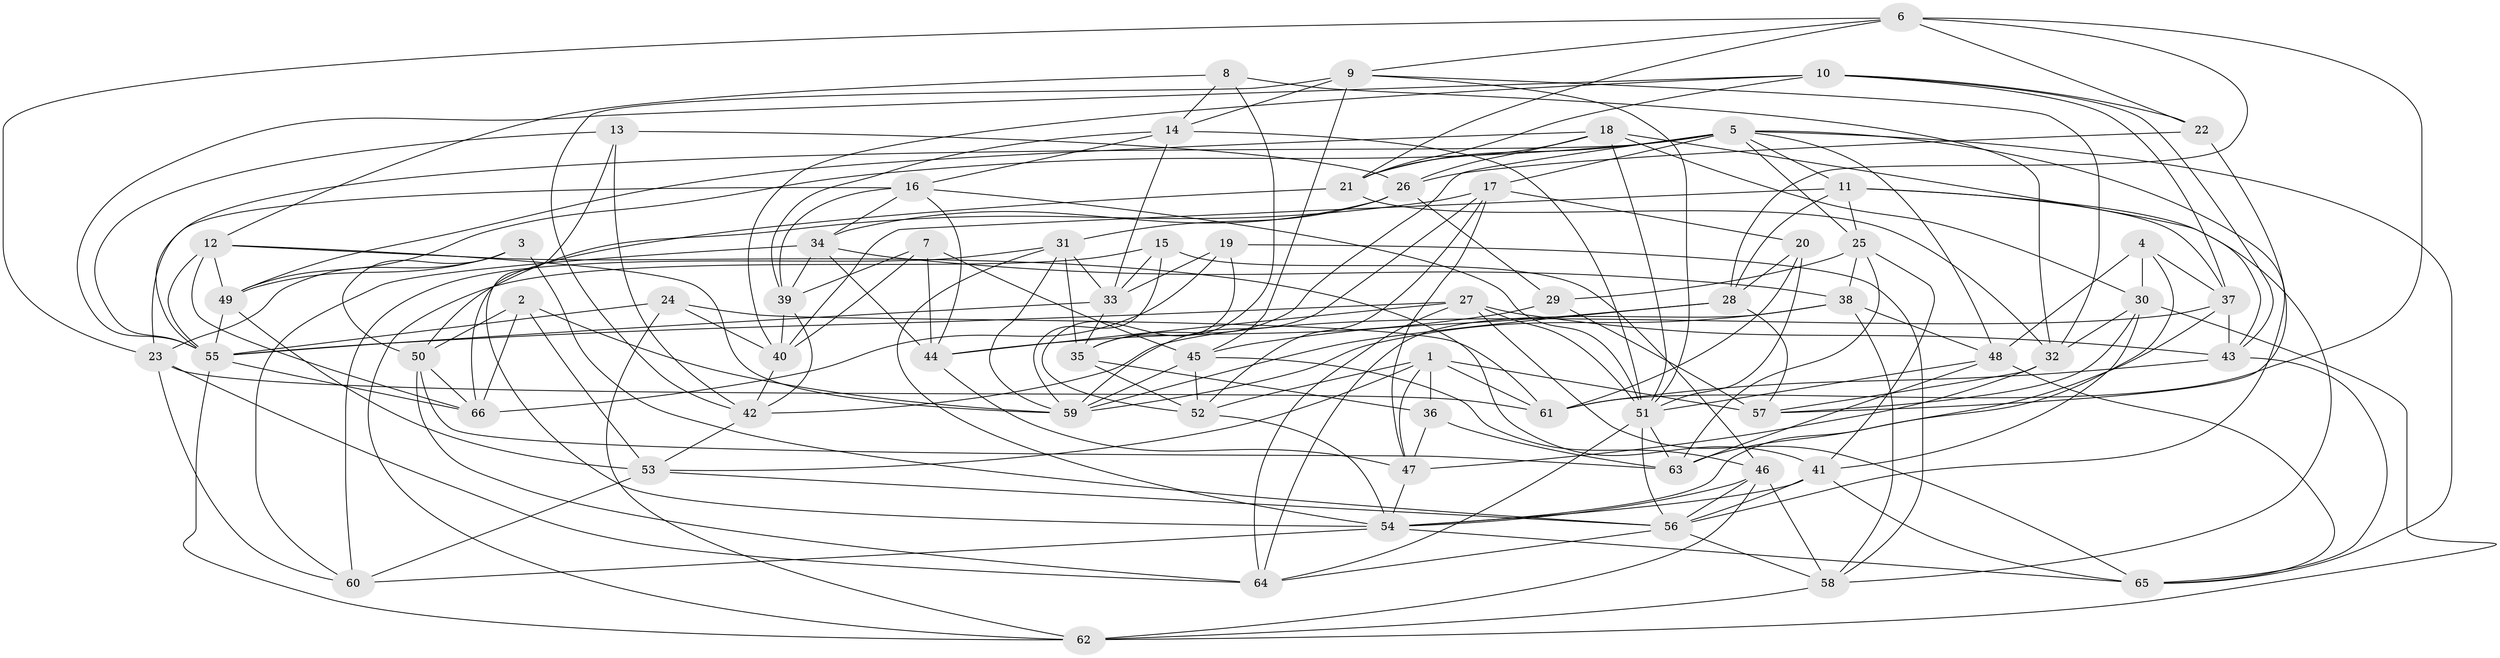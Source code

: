 // original degree distribution, {4: 1.0}
// Generated by graph-tools (version 1.1) at 2025/50/03/09/25 03:50:48]
// undirected, 66 vertices, 194 edges
graph export_dot {
graph [start="1"]
  node [color=gray90,style=filled];
  1;
  2;
  3;
  4;
  5;
  6;
  7;
  8;
  9;
  10;
  11;
  12;
  13;
  14;
  15;
  16;
  17;
  18;
  19;
  20;
  21;
  22;
  23;
  24;
  25;
  26;
  27;
  28;
  29;
  30;
  31;
  32;
  33;
  34;
  35;
  36;
  37;
  38;
  39;
  40;
  41;
  42;
  43;
  44;
  45;
  46;
  47;
  48;
  49;
  50;
  51;
  52;
  53;
  54;
  55;
  56;
  57;
  58;
  59;
  60;
  61;
  62;
  63;
  64;
  65;
  66;
  1 -- 36 [weight=1.0];
  1 -- 47 [weight=1.0];
  1 -- 52 [weight=1.0];
  1 -- 53 [weight=1.0];
  1 -- 57 [weight=1.0];
  1 -- 61 [weight=1.0];
  2 -- 50 [weight=1.0];
  2 -- 53 [weight=1.0];
  2 -- 59 [weight=1.0];
  2 -- 66 [weight=1.0];
  3 -- 23 [weight=1.0];
  3 -- 49 [weight=1.0];
  3 -- 50 [weight=1.0];
  3 -- 56 [weight=1.0];
  4 -- 30 [weight=1.0];
  4 -- 37 [weight=1.0];
  4 -- 48 [weight=1.0];
  4 -- 54 [weight=1.0];
  5 -- 11 [weight=1.0];
  5 -- 17 [weight=1.0];
  5 -- 21 [weight=1.0];
  5 -- 25 [weight=1.0];
  5 -- 35 [weight=1.0];
  5 -- 48 [weight=1.0];
  5 -- 49 [weight=1.0];
  5 -- 55 [weight=1.0];
  5 -- 56 [weight=1.0];
  5 -- 65 [weight=1.0];
  6 -- 9 [weight=1.0];
  6 -- 21 [weight=1.0];
  6 -- 22 [weight=1.0];
  6 -- 23 [weight=1.0];
  6 -- 28 [weight=1.0];
  6 -- 61 [weight=1.0];
  7 -- 39 [weight=1.0];
  7 -- 40 [weight=1.0];
  7 -- 44 [weight=1.0];
  7 -- 45 [weight=1.0];
  8 -- 12 [weight=1.0];
  8 -- 14 [weight=1.0];
  8 -- 32 [weight=1.0];
  8 -- 35 [weight=1.0];
  9 -- 14 [weight=1.0];
  9 -- 32 [weight=1.0];
  9 -- 42 [weight=1.0];
  9 -- 45 [weight=1.0];
  9 -- 51 [weight=1.0];
  10 -- 21 [weight=1.0];
  10 -- 22 [weight=1.0];
  10 -- 37 [weight=1.0];
  10 -- 40 [weight=1.0];
  10 -- 43 [weight=1.0];
  10 -- 55 [weight=1.0];
  11 -- 25 [weight=1.0];
  11 -- 28 [weight=1.0];
  11 -- 37 [weight=1.0];
  11 -- 40 [weight=1.0];
  11 -- 58 [weight=1.0];
  12 -- 41 [weight=1.0];
  12 -- 49 [weight=1.0];
  12 -- 55 [weight=1.0];
  12 -- 59 [weight=1.0];
  12 -- 66 [weight=1.0];
  13 -- 26 [weight=1.0];
  13 -- 42 [weight=1.0];
  13 -- 54 [weight=1.0];
  13 -- 55 [weight=1.0];
  14 -- 16 [weight=1.0];
  14 -- 33 [weight=1.0];
  14 -- 39 [weight=1.0];
  14 -- 51 [weight=1.0];
  15 -- 33 [weight=1.0];
  15 -- 46 [weight=1.0];
  15 -- 59 [weight=1.0];
  15 -- 62 [weight=1.0];
  16 -- 23 [weight=1.0];
  16 -- 34 [weight=1.0];
  16 -- 39 [weight=1.0];
  16 -- 44 [weight=1.0];
  16 -- 51 [weight=1.0];
  17 -- 20 [weight=1.0];
  17 -- 47 [weight=1.0];
  17 -- 50 [weight=1.0];
  17 -- 52 [weight=1.0];
  17 -- 59 [weight=1.0];
  18 -- 21 [weight=1.0];
  18 -- 26 [weight=1.0];
  18 -- 30 [weight=1.0];
  18 -- 43 [weight=1.0];
  18 -- 49 [weight=1.0];
  18 -- 51 [weight=1.0];
  19 -- 33 [weight=1.0];
  19 -- 52 [weight=1.0];
  19 -- 58 [weight=1.0];
  19 -- 66 [weight=1.0];
  20 -- 28 [weight=1.0];
  20 -- 51 [weight=1.0];
  20 -- 61 [weight=1.0];
  21 -- 32 [weight=1.0];
  21 -- 66 [weight=1.0];
  22 -- 26 [weight=1.0];
  22 -- 57 [weight=1.0];
  23 -- 60 [weight=1.0];
  23 -- 61 [weight=1.0];
  23 -- 64 [weight=1.0];
  24 -- 40 [weight=1.0];
  24 -- 55 [weight=1.0];
  24 -- 61 [weight=1.0];
  24 -- 62 [weight=1.0];
  25 -- 29 [weight=1.0];
  25 -- 38 [weight=1.0];
  25 -- 41 [weight=1.0];
  25 -- 63 [weight=1.0];
  26 -- 29 [weight=1.0];
  26 -- 31 [weight=1.0];
  26 -- 34 [weight=1.0];
  27 -- 43 [weight=1.0];
  27 -- 44 [weight=1.0];
  27 -- 51 [weight=1.0];
  27 -- 55 [weight=1.0];
  27 -- 64 [weight=1.0];
  27 -- 65 [weight=1.0];
  28 -- 45 [weight=1.0];
  28 -- 57 [weight=1.0];
  28 -- 59 [weight=1.0];
  29 -- 44 [weight=1.0];
  29 -- 57 [weight=1.0];
  30 -- 32 [weight=1.0];
  30 -- 41 [weight=1.0];
  30 -- 57 [weight=1.0];
  30 -- 62 [weight=1.0];
  31 -- 33 [weight=1.0];
  31 -- 35 [weight=1.0];
  31 -- 54 [weight=1.0];
  31 -- 59 [weight=1.0];
  31 -- 60 [weight=1.0];
  32 -- 47 [weight=1.0];
  32 -- 57 [weight=1.0];
  33 -- 35 [weight=1.0];
  33 -- 55 [weight=1.0];
  34 -- 38 [weight=1.0];
  34 -- 39 [weight=1.0];
  34 -- 44 [weight=1.0];
  34 -- 60 [weight=1.0];
  35 -- 36 [weight=1.0];
  35 -- 52 [weight=1.0];
  36 -- 47 [weight=1.0];
  36 -- 63 [weight=1.0];
  37 -- 42 [weight=1.0];
  37 -- 43 [weight=1.0];
  37 -- 63 [weight=1.0];
  38 -- 48 [weight=1.0];
  38 -- 58 [weight=1.0];
  38 -- 59 [weight=1.0];
  38 -- 64 [weight=1.0];
  39 -- 40 [weight=1.0];
  39 -- 42 [weight=1.0];
  40 -- 42 [weight=1.0];
  41 -- 54 [weight=1.0];
  41 -- 56 [weight=1.0];
  41 -- 65 [weight=1.0];
  42 -- 53 [weight=1.0];
  43 -- 61 [weight=1.0];
  43 -- 65 [weight=1.0];
  44 -- 47 [weight=1.0];
  45 -- 46 [weight=1.0];
  45 -- 52 [weight=1.0];
  45 -- 59 [weight=1.0];
  46 -- 54 [weight=1.0];
  46 -- 56 [weight=1.0];
  46 -- 58 [weight=1.0];
  46 -- 62 [weight=1.0];
  47 -- 54 [weight=1.0];
  48 -- 51 [weight=1.0];
  48 -- 63 [weight=1.0];
  48 -- 65 [weight=1.0];
  49 -- 53 [weight=1.0];
  49 -- 55 [weight=1.0];
  50 -- 63 [weight=1.0];
  50 -- 64 [weight=1.0];
  50 -- 66 [weight=1.0];
  51 -- 56 [weight=1.0];
  51 -- 63 [weight=1.0];
  51 -- 64 [weight=1.0];
  52 -- 54 [weight=1.0];
  53 -- 56 [weight=1.0];
  53 -- 60 [weight=1.0];
  54 -- 60 [weight=2.0];
  54 -- 65 [weight=1.0];
  55 -- 62 [weight=1.0];
  55 -- 66 [weight=1.0];
  56 -- 58 [weight=1.0];
  56 -- 64 [weight=1.0];
  58 -- 62 [weight=1.0];
}
